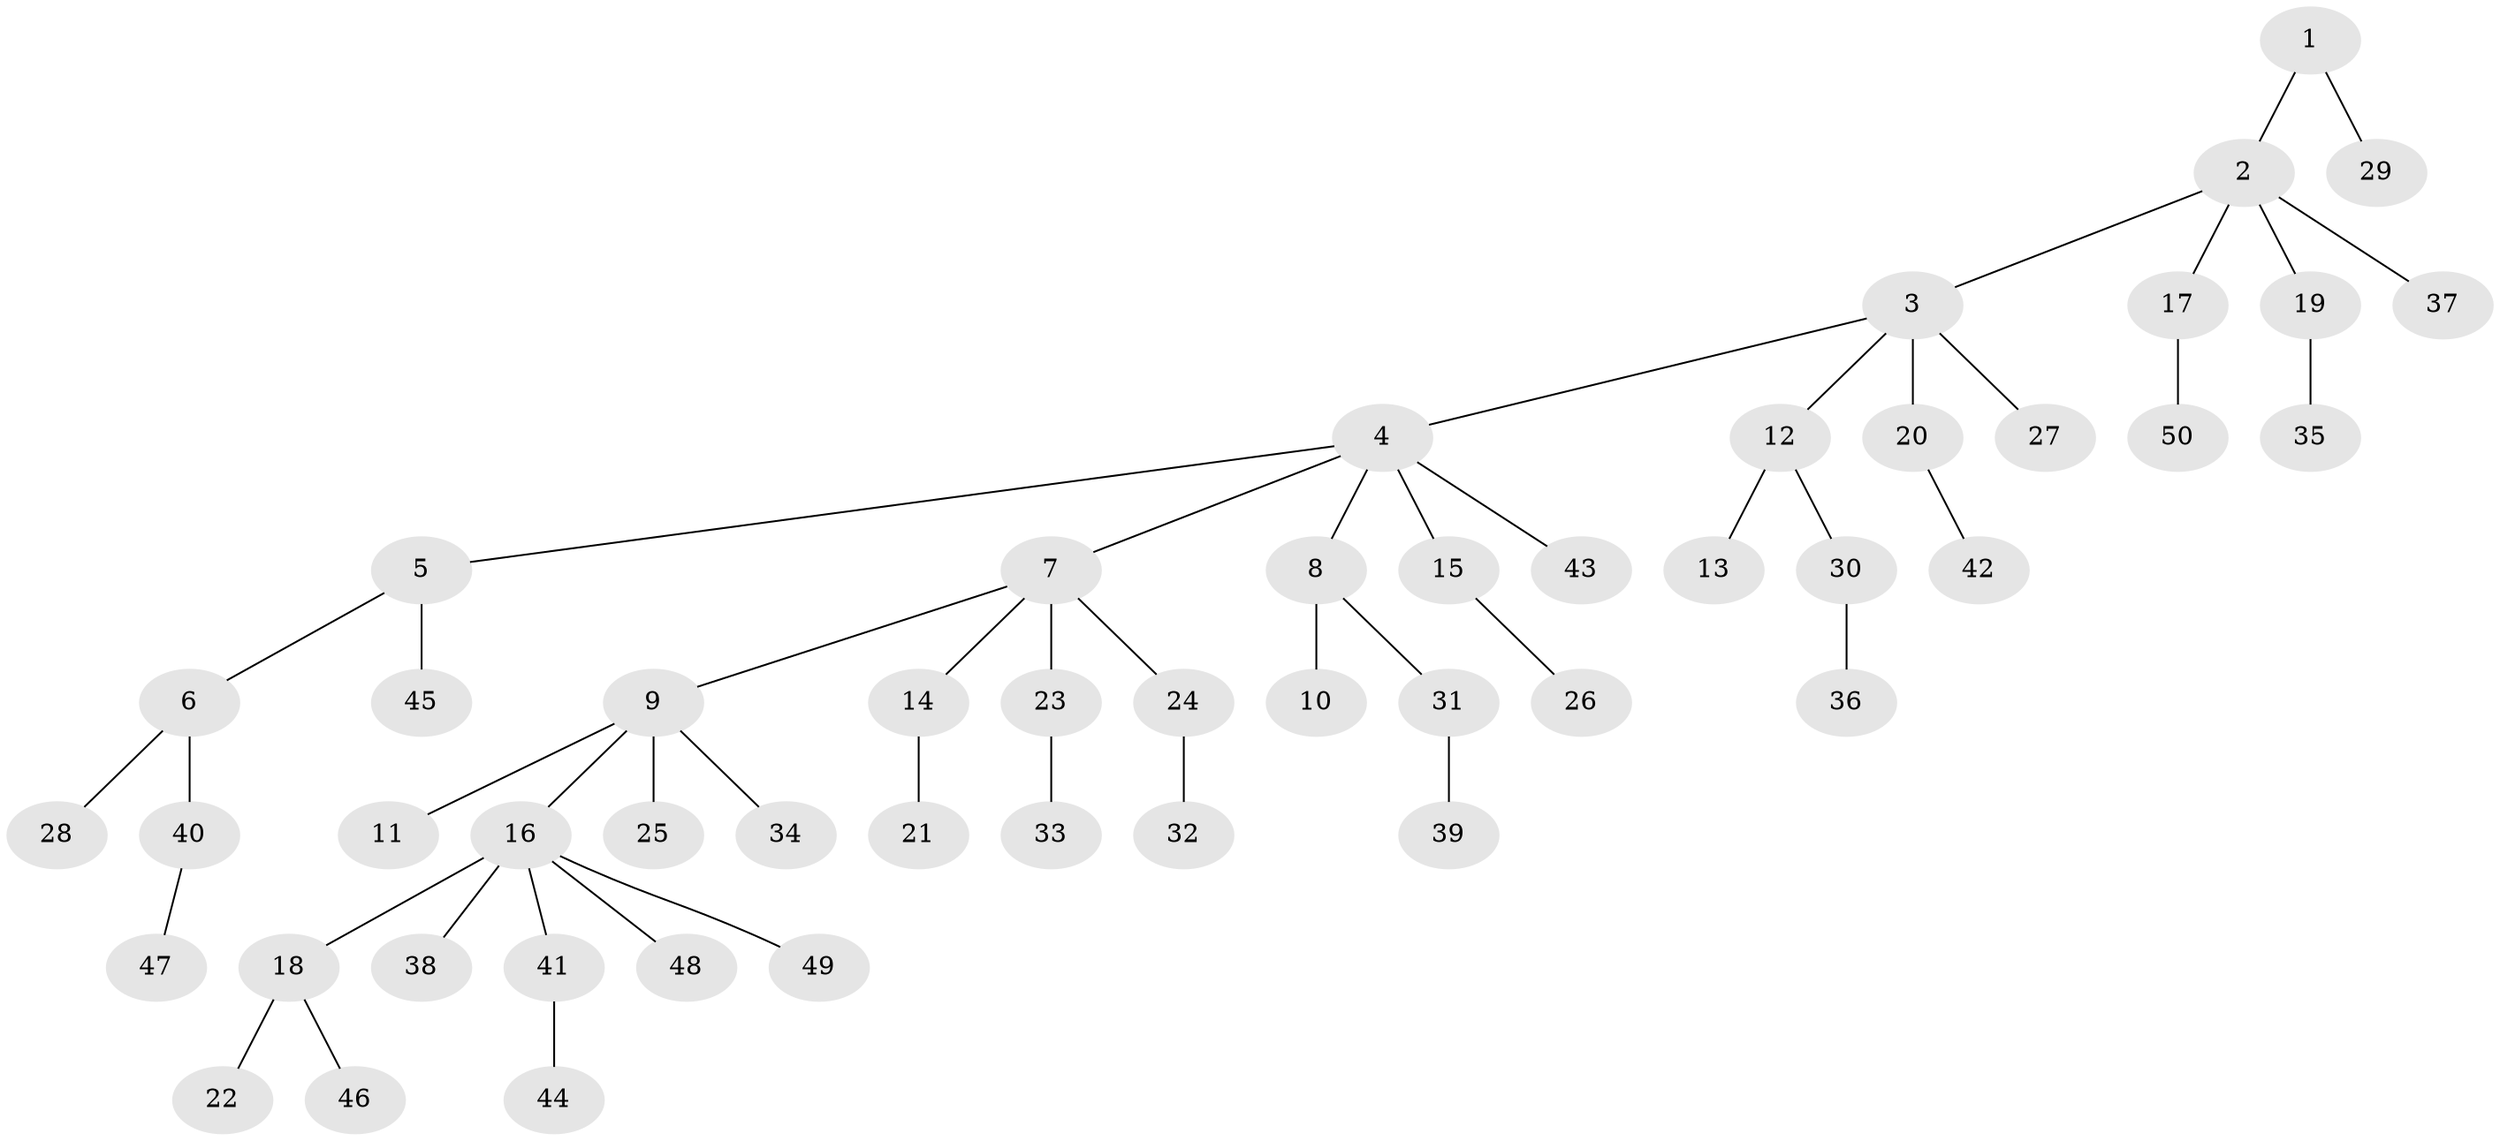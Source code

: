 // coarse degree distribution, {1: 0.65625, 4: 0.0625, 5: 0.09375, 6: 0.03125, 2: 0.09375, 3: 0.0625}
// Generated by graph-tools (version 1.1) at 2025/24/03/03/25 07:24:06]
// undirected, 50 vertices, 49 edges
graph export_dot {
graph [start="1"]
  node [color=gray90,style=filled];
  1;
  2;
  3;
  4;
  5;
  6;
  7;
  8;
  9;
  10;
  11;
  12;
  13;
  14;
  15;
  16;
  17;
  18;
  19;
  20;
  21;
  22;
  23;
  24;
  25;
  26;
  27;
  28;
  29;
  30;
  31;
  32;
  33;
  34;
  35;
  36;
  37;
  38;
  39;
  40;
  41;
  42;
  43;
  44;
  45;
  46;
  47;
  48;
  49;
  50;
  1 -- 2;
  1 -- 29;
  2 -- 3;
  2 -- 17;
  2 -- 19;
  2 -- 37;
  3 -- 4;
  3 -- 12;
  3 -- 20;
  3 -- 27;
  4 -- 5;
  4 -- 7;
  4 -- 8;
  4 -- 15;
  4 -- 43;
  5 -- 6;
  5 -- 45;
  6 -- 28;
  6 -- 40;
  7 -- 9;
  7 -- 14;
  7 -- 23;
  7 -- 24;
  8 -- 10;
  8 -- 31;
  9 -- 11;
  9 -- 16;
  9 -- 25;
  9 -- 34;
  12 -- 13;
  12 -- 30;
  14 -- 21;
  15 -- 26;
  16 -- 18;
  16 -- 38;
  16 -- 41;
  16 -- 48;
  16 -- 49;
  17 -- 50;
  18 -- 22;
  18 -- 46;
  19 -- 35;
  20 -- 42;
  23 -- 33;
  24 -- 32;
  30 -- 36;
  31 -- 39;
  40 -- 47;
  41 -- 44;
}

